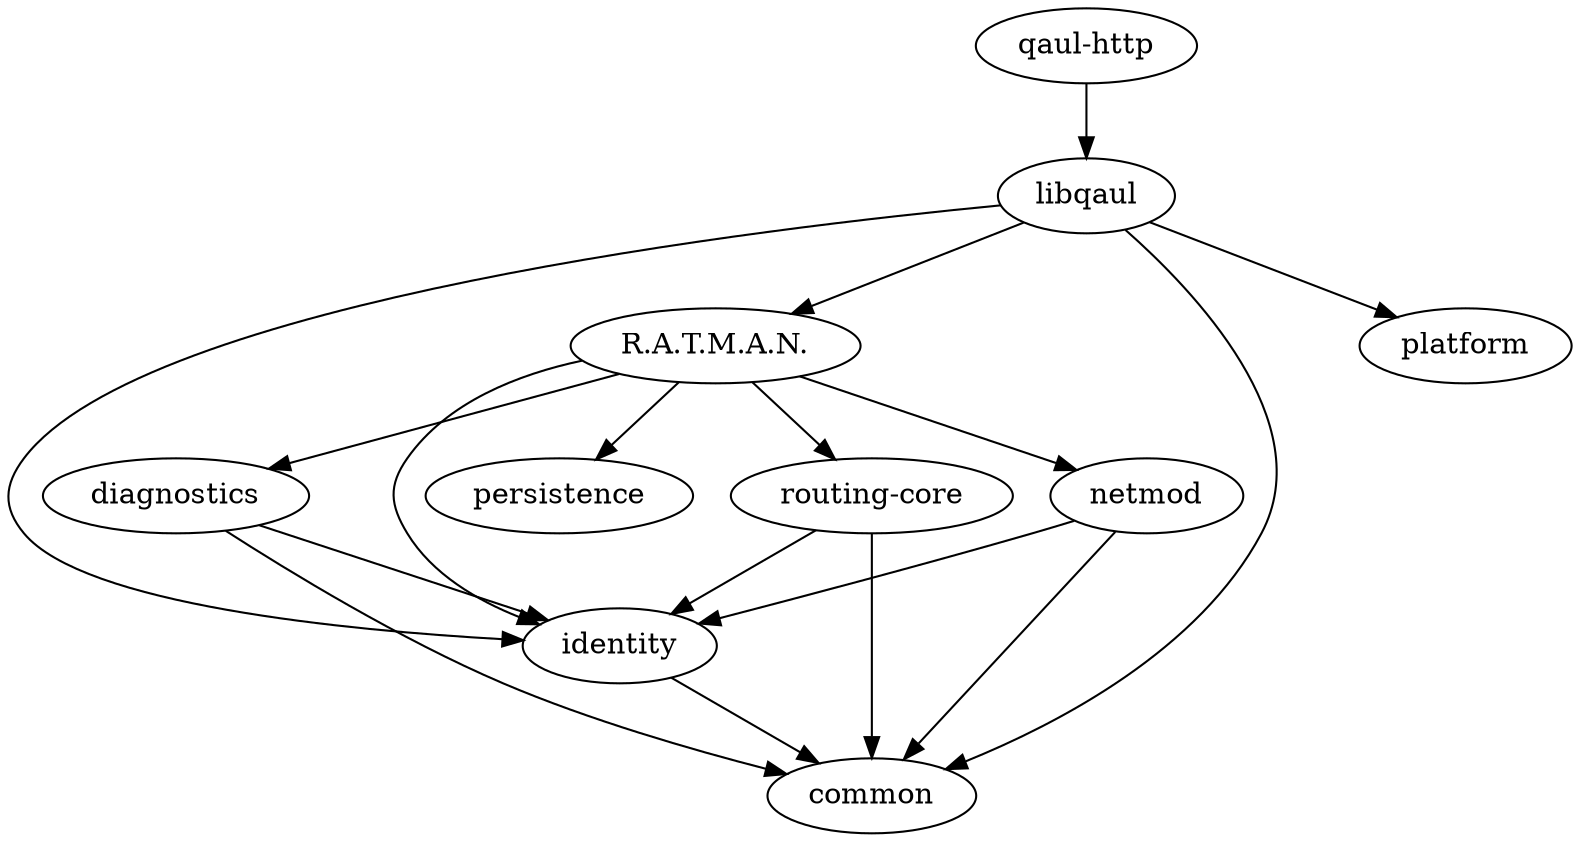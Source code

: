 digraph {
    "R.A.T.M.A.N." -> identity
    "R.A.T.M.A.N." -> netmod
    "R.A.T.M.A.N." -> diagnostics
    "R.A.T.M.A.N." -> "routing-core"
    "R.A.T.M.A.N." -> persistence

    netmod -> identity
    diagnostics -> identity

    "routing-core" -> identity
    "routing-core" -> common

    diagnostics -> common
    identity -> common
    netmod -> common

    libqaul -> "R.A.T.M.A.N."
    libqaul -> platform
    libqaul -> common
    libqaul -> identity

    "qaul-http" -> libqaul
}
